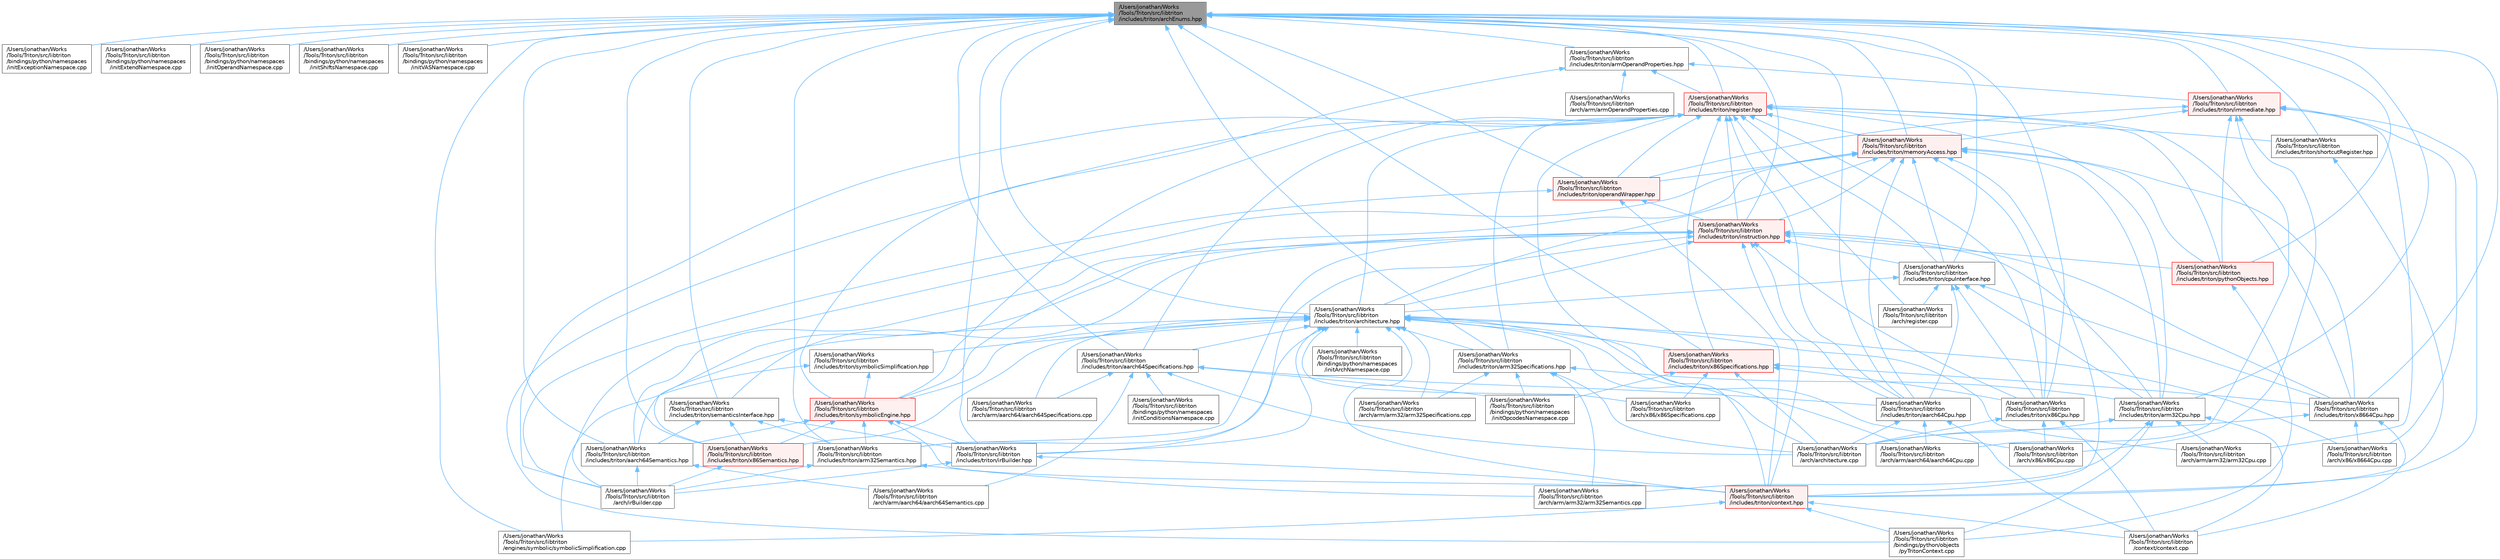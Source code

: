 digraph "/Users/jonathan/Works/Tools/Triton/src/libtriton/includes/triton/archEnums.hpp"
{
 // LATEX_PDF_SIZE
  bgcolor="transparent";
  edge [fontname=Helvetica,fontsize=10,labelfontname=Helvetica,labelfontsize=10];
  node [fontname=Helvetica,fontsize=10,shape=box,height=0.2,width=0.4];
  Node1 [label="/Users/jonathan/Works\l/Tools/Triton/src/libtriton\l/includes/triton/archEnums.hpp",height=0.2,width=0.4,color="gray40", fillcolor="grey60", style="filled", fontcolor="black",tooltip=" "];
  Node1 -> Node2 [dir="back",color="steelblue1",style="solid"];
  Node2 [label="/Users/jonathan/Works\l/Tools/Triton/src/libtriton\l/bindings/python/namespaces\l/initExceptionNamespace.cpp",height=0.2,width=0.4,color="grey40", fillcolor="white", style="filled",URL="$initExceptionNamespace_8cpp.html",tooltip=" "];
  Node1 -> Node3 [dir="back",color="steelblue1",style="solid"];
  Node3 [label="/Users/jonathan/Works\l/Tools/Triton/src/libtriton\l/bindings/python/namespaces\l/initExtendNamespace.cpp",height=0.2,width=0.4,color="grey40", fillcolor="white", style="filled",URL="$initExtendNamespace_8cpp.html",tooltip=" "];
  Node1 -> Node4 [dir="back",color="steelblue1",style="solid"];
  Node4 [label="/Users/jonathan/Works\l/Tools/Triton/src/libtriton\l/bindings/python/namespaces\l/initOperandNamespace.cpp",height=0.2,width=0.4,color="grey40", fillcolor="white", style="filled",URL="$initOperandNamespace_8cpp.html",tooltip=" "];
  Node1 -> Node5 [dir="back",color="steelblue1",style="solid"];
  Node5 [label="/Users/jonathan/Works\l/Tools/Triton/src/libtriton\l/bindings/python/namespaces\l/initShiftsNamespace.cpp",height=0.2,width=0.4,color="grey40", fillcolor="white", style="filled",URL="$initShiftsNamespace_8cpp.html",tooltip=" "];
  Node1 -> Node6 [dir="back",color="steelblue1",style="solid"];
  Node6 [label="/Users/jonathan/Works\l/Tools/Triton/src/libtriton\l/bindings/python/namespaces\l/initVASNamespace.cpp",height=0.2,width=0.4,color="grey40", fillcolor="white", style="filled",URL="$initVASNamespace_8cpp.html",tooltip=" "];
  Node1 -> Node7 [dir="back",color="steelblue1",style="solid"];
  Node7 [label="/Users/jonathan/Works\l/Tools/Triton/src/libtriton\l/engines/symbolic/symbolicSimplification.cpp",height=0.2,width=0.4,color="grey40", fillcolor="white", style="filled",URL="$symbolicSimplification_8cpp.html",tooltip=" "];
  Node1 -> Node8 [dir="back",color="steelblue1",style="solid"];
  Node8 [label="/Users/jonathan/Works\l/Tools/Triton/src/libtriton\l/includes/triton/aarch64Cpu.hpp",height=0.2,width=0.4,color="grey40", fillcolor="white", style="filled",URL="$aarch64Cpu_8hpp.html",tooltip=" "];
  Node8 -> Node9 [dir="back",color="steelblue1",style="solid"];
  Node9 [label="/Users/jonathan/Works\l/Tools/Triton/src/libtriton\l/arch/architecture.cpp",height=0.2,width=0.4,color="grey40", fillcolor="white", style="filled",URL="$architecture_8cpp.html",tooltip=" "];
  Node8 -> Node10 [dir="back",color="steelblue1",style="solid"];
  Node10 [label="/Users/jonathan/Works\l/Tools/Triton/src/libtriton\l/arch/arm/aarch64/aarch64Cpu.cpp",height=0.2,width=0.4,color="grey40", fillcolor="white", style="filled",URL="$aarch64Cpu_8cpp.html",tooltip=" "];
  Node8 -> Node11 [dir="back",color="steelblue1",style="solid"];
  Node11 [label="/Users/jonathan/Works\l/Tools/Triton/src/libtriton\l/context/context.cpp",height=0.2,width=0.4,color="grey40", fillcolor="white", style="filled",URL="$context_8cpp.html",tooltip=" "];
  Node1 -> Node12 [dir="back",color="steelblue1",style="solid"];
  Node12 [label="/Users/jonathan/Works\l/Tools/Triton/src/libtriton\l/includes/triton/aarch64Semantics.hpp",height=0.2,width=0.4,color="grey40", fillcolor="white", style="filled",URL="$aarch64Semantics_8hpp.html",tooltip=" "];
  Node12 -> Node13 [dir="back",color="steelblue1",style="solid"];
  Node13 [label="/Users/jonathan/Works\l/Tools/Triton/src/libtriton\l/arch/arm/aarch64/aarch64Semantics.cpp",height=0.2,width=0.4,color="grey40", fillcolor="white", style="filled",URL="$aarch64Semantics_8cpp.html",tooltip=" "];
  Node12 -> Node14 [dir="back",color="steelblue1",style="solid"];
  Node14 [label="/Users/jonathan/Works\l/Tools/Triton/src/libtriton\l/arch/irBuilder.cpp",height=0.2,width=0.4,color="grey40", fillcolor="white", style="filled",URL="$irBuilder_8cpp.html",tooltip=" "];
  Node1 -> Node15 [dir="back",color="steelblue1",style="solid"];
  Node15 [label="/Users/jonathan/Works\l/Tools/Triton/src/libtriton\l/includes/triton/aarch64Specifications.hpp",height=0.2,width=0.4,color="grey40", fillcolor="white", style="filled",URL="$aarch64Specifications_8hpp.html",tooltip=" "];
  Node15 -> Node9 [dir="back",color="steelblue1",style="solid"];
  Node15 -> Node13 [dir="back",color="steelblue1",style="solid"];
  Node15 -> Node16 [dir="back",color="steelblue1",style="solid"];
  Node16 [label="/Users/jonathan/Works\l/Tools/Triton/src/libtriton\l/arch/arm/aarch64/aarch64Specifications.cpp",height=0.2,width=0.4,color="grey40", fillcolor="white", style="filled",URL="$aarch64Specifications_8cpp.html",tooltip=" "];
  Node15 -> Node17 [dir="back",color="steelblue1",style="solid"];
  Node17 [label="/Users/jonathan/Works\l/Tools/Triton/src/libtriton\l/bindings/python/namespaces\l/initConditionsNamespace.cpp",height=0.2,width=0.4,color="grey40", fillcolor="white", style="filled",URL="$initConditionsNamespace_8cpp.html",tooltip=" "];
  Node15 -> Node18 [dir="back",color="steelblue1",style="solid"];
  Node18 [label="/Users/jonathan/Works\l/Tools/Triton/src/libtriton\l/bindings/python/namespaces\l/initOpcodesNamespace.cpp",height=0.2,width=0.4,color="grey40", fillcolor="white", style="filled",URL="$initOpcodesNamespace_8cpp.html",tooltip=" "];
  Node15 -> Node8 [dir="back",color="steelblue1",style="solid"];
  Node1 -> Node19 [dir="back",color="steelblue1",style="solid"];
  Node19 [label="/Users/jonathan/Works\l/Tools/Triton/src/libtriton\l/includes/triton/architecture.hpp",height=0.2,width=0.4,color="grey40", fillcolor="white", style="filled",URL="$architecture_8hpp.html",tooltip=" "];
  Node19 -> Node9 [dir="back",color="steelblue1",style="solid"];
  Node19 -> Node10 [dir="back",color="steelblue1",style="solid"];
  Node19 -> Node16 [dir="back",color="steelblue1",style="solid"];
  Node19 -> Node20 [dir="back",color="steelblue1",style="solid"];
  Node20 [label="/Users/jonathan/Works\l/Tools/Triton/src/libtriton\l/arch/arm/arm32/arm32Cpu.cpp",height=0.2,width=0.4,color="grey40", fillcolor="white", style="filled",URL="$arm32Cpu_8cpp.html",tooltip=" "];
  Node19 -> Node21 [dir="back",color="steelblue1",style="solid"];
  Node21 [label="/Users/jonathan/Works\l/Tools/Triton/src/libtriton\l/arch/arm/arm32/arm32Specifications.cpp",height=0.2,width=0.4,color="grey40", fillcolor="white", style="filled",URL="$arm32Specifications_8cpp.html",tooltip=" "];
  Node19 -> Node22 [dir="back",color="steelblue1",style="solid"];
  Node22 [label="/Users/jonathan/Works\l/Tools/Triton/src/libtriton\l/arch/x86/x8664Cpu.cpp",height=0.2,width=0.4,color="grey40", fillcolor="white", style="filled",URL="$x8664Cpu_8cpp.html",tooltip=" "];
  Node19 -> Node23 [dir="back",color="steelblue1",style="solid"];
  Node23 [label="/Users/jonathan/Works\l/Tools/Triton/src/libtriton\l/arch/x86/x86Cpu.cpp",height=0.2,width=0.4,color="grey40", fillcolor="white", style="filled",URL="$x86Cpu_8cpp.html",tooltip=" "];
  Node19 -> Node24 [dir="back",color="steelblue1",style="solid"];
  Node24 [label="/Users/jonathan/Works\l/Tools/Triton/src/libtriton\l/arch/x86/x86Specifications.cpp",height=0.2,width=0.4,color="grey40", fillcolor="white", style="filled",URL="$x86Specifications_8cpp.html",tooltip=" "];
  Node19 -> Node25 [dir="back",color="steelblue1",style="solid"];
  Node25 [label="/Users/jonathan/Works\l/Tools/Triton/src/libtriton\l/bindings/python/namespaces\l/initArchNamespace.cpp",height=0.2,width=0.4,color="grey40", fillcolor="white", style="filled",URL="$initArchNamespace_8cpp.html",tooltip=" "];
  Node19 -> Node12 [dir="back",color="steelblue1",style="solid"];
  Node19 -> Node15 [dir="back",color="steelblue1",style="solid"];
  Node19 -> Node26 [dir="back",color="steelblue1",style="solid"];
  Node26 [label="/Users/jonathan/Works\l/Tools/Triton/src/libtriton\l/includes/triton/arm32Semantics.hpp",height=0.2,width=0.4,color="grey40", fillcolor="white", style="filled",URL="$arm32Semantics_8hpp.html",tooltip=" "];
  Node26 -> Node27 [dir="back",color="steelblue1",style="solid"];
  Node27 [label="/Users/jonathan/Works\l/Tools/Triton/src/libtriton\l/arch/arm/arm32/arm32Semantics.cpp",height=0.2,width=0.4,color="grey40", fillcolor="white", style="filled",URL="$arm32Semantics_8cpp.html",tooltip=" "];
  Node26 -> Node14 [dir="back",color="steelblue1",style="solid"];
  Node19 -> Node28 [dir="back",color="steelblue1",style="solid"];
  Node28 [label="/Users/jonathan/Works\l/Tools/Triton/src/libtriton\l/includes/triton/arm32Specifications.hpp",height=0.2,width=0.4,color="grey40", fillcolor="white", style="filled",URL="$arm32Specifications_8hpp.html",tooltip=" "];
  Node28 -> Node9 [dir="back",color="steelblue1",style="solid"];
  Node28 -> Node27 [dir="back",color="steelblue1",style="solid"];
  Node28 -> Node21 [dir="back",color="steelblue1",style="solid"];
  Node28 -> Node18 [dir="back",color="steelblue1",style="solid"];
  Node28 -> Node29 [dir="back",color="steelblue1",style="solid"];
  Node29 [label="/Users/jonathan/Works\l/Tools/Triton/src/libtriton\l/includes/triton/arm32Cpu.hpp",height=0.2,width=0.4,color="grey40", fillcolor="white", style="filled",URL="$arm32Cpu_8hpp.html",tooltip=" "];
  Node29 -> Node9 [dir="back",color="steelblue1",style="solid"];
  Node29 -> Node20 [dir="back",color="steelblue1",style="solid"];
  Node29 -> Node27 [dir="back",color="steelblue1",style="solid"];
  Node29 -> Node30 [dir="back",color="steelblue1",style="solid"];
  Node30 [label="/Users/jonathan/Works\l/Tools/Triton/src/libtriton\l/bindings/python/objects\l/pyTritonContext.cpp",height=0.2,width=0.4,color="grey40", fillcolor="white", style="filled",URL="$pyTritonContext_8cpp.html",tooltip=" "];
  Node29 -> Node11 [dir="back",color="steelblue1",style="solid"];
  Node19 -> Node31 [dir="back",color="steelblue1",style="solid"];
  Node31 [label="/Users/jonathan/Works\l/Tools/Triton/src/libtriton\l/includes/triton/context.hpp",height=0.2,width=0.4,color="red", fillcolor="#FFF0F0", style="filled",URL="$context_8hpp.html",tooltip=" "];
  Node31 -> Node30 [dir="back",color="steelblue1",style="solid"];
  Node31 -> Node11 [dir="back",color="steelblue1",style="solid"];
  Node31 -> Node7 [dir="back",color="steelblue1",style="solid"];
  Node19 -> Node36 [dir="back",color="steelblue1",style="solid"];
  Node36 [label="/Users/jonathan/Works\l/Tools/Triton/src/libtriton\l/includes/triton/irBuilder.hpp",height=0.2,width=0.4,color="grey40", fillcolor="white", style="filled",URL="$irBuilder_8hpp.html",tooltip=" "];
  Node36 -> Node14 [dir="back",color="steelblue1",style="solid"];
  Node36 -> Node31 [dir="back",color="steelblue1",style="solid"];
  Node19 -> Node37 [dir="back",color="steelblue1",style="solid"];
  Node37 [label="/Users/jonathan/Works\l/Tools/Triton/src/libtriton\l/includes/triton/symbolicEngine.hpp",height=0.2,width=0.4,color="red", fillcolor="#FFF0F0", style="filled",URL="$symbolicEngine_8hpp.html",tooltip=" "];
  Node37 -> Node12 [dir="back",color="steelblue1",style="solid"];
  Node37 -> Node26 [dir="back",color="steelblue1",style="solid"];
  Node37 -> Node31 [dir="back",color="steelblue1",style="solid"];
  Node37 -> Node36 [dir="back",color="steelblue1",style="solid"];
  Node37 -> Node50 [dir="back",color="steelblue1",style="solid"];
  Node50 [label="/Users/jonathan/Works\l/Tools/Triton/src/libtriton\l/includes/triton/x86Semantics.hpp",height=0.2,width=0.4,color="red", fillcolor="#FFF0F0", style="filled",URL="$x86Semantics_8hpp.html",tooltip=" "];
  Node50 -> Node14 [dir="back",color="steelblue1",style="solid"];
  Node19 -> Node52 [dir="back",color="steelblue1",style="solid"];
  Node52 [label="/Users/jonathan/Works\l/Tools/Triton/src/libtriton\l/includes/triton/symbolicSimplification.hpp",height=0.2,width=0.4,color="grey40", fillcolor="white", style="filled",URL="$symbolicSimplification_8hpp.html",tooltip=" "];
  Node52 -> Node7 [dir="back",color="steelblue1",style="solid"];
  Node52 -> Node37 [dir="back",color="steelblue1",style="solid"];
  Node19 -> Node50 [dir="back",color="steelblue1",style="solid"];
  Node19 -> Node53 [dir="back",color="steelblue1",style="solid"];
  Node53 [label="/Users/jonathan/Works\l/Tools/Triton/src/libtriton\l/includes/triton/x86Specifications.hpp",height=0.2,width=0.4,color="red", fillcolor="#FFF0F0", style="filled",URL="$x86Specifications_8hpp.html",tooltip=" "];
  Node53 -> Node9 [dir="back",color="steelblue1",style="solid"];
  Node53 -> Node24 [dir="back",color="steelblue1",style="solid"];
  Node53 -> Node18 [dir="back",color="steelblue1",style="solid"];
  Node53 -> Node55 [dir="back",color="steelblue1",style="solid"];
  Node55 [label="/Users/jonathan/Works\l/Tools/Triton/src/libtriton\l/includes/triton/x8664Cpu.hpp",height=0.2,width=0.4,color="grey40", fillcolor="white", style="filled",URL="$x8664Cpu_8hpp.html",tooltip=" "];
  Node55 -> Node9 [dir="back",color="steelblue1",style="solid"];
  Node55 -> Node22 [dir="back",color="steelblue1",style="solid"];
  Node55 -> Node11 [dir="back",color="steelblue1",style="solid"];
  Node53 -> Node56 [dir="back",color="steelblue1",style="solid"];
  Node56 [label="/Users/jonathan/Works\l/Tools/Triton/src/libtriton\l/includes/triton/x86Cpu.hpp",height=0.2,width=0.4,color="grey40", fillcolor="white", style="filled",URL="$x86Cpu_8hpp.html",tooltip=" "];
  Node56 -> Node9 [dir="back",color="steelblue1",style="solid"];
  Node56 -> Node23 [dir="back",color="steelblue1",style="solid"];
  Node56 -> Node11 [dir="back",color="steelblue1",style="solid"];
  Node1 -> Node29 [dir="back",color="steelblue1",style="solid"];
  Node1 -> Node26 [dir="back",color="steelblue1",style="solid"];
  Node1 -> Node28 [dir="back",color="steelblue1",style="solid"];
  Node1 -> Node57 [dir="back",color="steelblue1",style="solid"];
  Node57 [label="/Users/jonathan/Works\l/Tools/Triton/src/libtriton\l/includes/triton/armOperandProperties.hpp",height=0.2,width=0.4,color="grey40", fillcolor="white", style="filled",URL="$armOperandProperties_8hpp.html",tooltip=" "];
  Node57 -> Node58 [dir="back",color="steelblue1",style="solid"];
  Node58 [label="/Users/jonathan/Works\l/Tools/Triton/src/libtriton\l/arch/arm/armOperandProperties.cpp",height=0.2,width=0.4,color="grey40", fillcolor="white", style="filled",URL="$armOperandProperties_8cpp.html",tooltip=" "];
  Node57 -> Node59 [dir="back",color="steelblue1",style="solid"];
  Node59 [label="/Users/jonathan/Works\l/Tools/Triton/src/libtriton\l/includes/triton/immediate.hpp",height=0.2,width=0.4,color="red", fillcolor="#FFF0F0", style="filled",URL="$immediate_8hpp.html",tooltip=" "];
  Node59 -> Node10 [dir="back",color="steelblue1",style="solid"];
  Node59 -> Node20 [dir="back",color="steelblue1",style="solid"];
  Node59 -> Node22 [dir="back",color="steelblue1",style="solid"];
  Node59 -> Node23 [dir="back",color="steelblue1",style="solid"];
  Node59 -> Node31 [dir="back",color="steelblue1",style="solid"];
  Node59 -> Node64 [dir="back",color="steelblue1",style="solid"];
  Node64 [label="/Users/jonathan/Works\l/Tools/Triton/src/libtriton\l/includes/triton/memoryAccess.hpp",height=0.2,width=0.4,color="red", fillcolor="#FFF0F0", style="filled",URL="$memoryAccess_8hpp.html",tooltip=" "];
  Node64 -> Node14 [dir="back",color="steelblue1",style="solid"];
  Node64 -> Node8 [dir="back",color="steelblue1",style="solid"];
  Node64 -> Node19 [dir="back",color="steelblue1",style="solid"];
  Node64 -> Node29 [dir="back",color="steelblue1",style="solid"];
  Node64 -> Node31 [dir="back",color="steelblue1",style="solid"];
  Node64 -> Node69 [dir="back",color="steelblue1",style="solid"];
  Node69 [label="/Users/jonathan/Works\l/Tools/Triton/src/libtriton\l/includes/triton/cpuInterface.hpp",height=0.2,width=0.4,color="grey40", fillcolor="white", style="filled",URL="$cpuInterface_8hpp.html",tooltip=" "];
  Node69 -> Node70 [dir="back",color="steelblue1",style="solid"];
  Node70 [label="/Users/jonathan/Works\l/Tools/Triton/src/libtriton\l/arch/register.cpp",height=0.2,width=0.4,color="grey40", fillcolor="white", style="filled",URL="$register_8cpp.html",tooltip=" "];
  Node69 -> Node8 [dir="back",color="steelblue1",style="solid"];
  Node69 -> Node19 [dir="back",color="steelblue1",style="solid"];
  Node69 -> Node29 [dir="back",color="steelblue1",style="solid"];
  Node69 -> Node55 [dir="back",color="steelblue1",style="solid"];
  Node69 -> Node56 [dir="back",color="steelblue1",style="solid"];
  Node64 -> Node71 [dir="back",color="steelblue1",style="solid"];
  Node71 [label="/Users/jonathan/Works\l/Tools/Triton/src/libtriton\l/includes/triton/instruction.hpp",height=0.2,width=0.4,color="red", fillcolor="#FFF0F0", style="filled",URL="$instruction_8hpp.html",tooltip=" "];
  Node71 -> Node8 [dir="back",color="steelblue1",style="solid"];
  Node71 -> Node12 [dir="back",color="steelblue1",style="solid"];
  Node71 -> Node19 [dir="back",color="steelblue1",style="solid"];
  Node71 -> Node29 [dir="back",color="steelblue1",style="solid"];
  Node71 -> Node26 [dir="back",color="steelblue1",style="solid"];
  Node71 -> Node31 [dir="back",color="steelblue1",style="solid"];
  Node71 -> Node69 [dir="back",color="steelblue1",style="solid"];
  Node71 -> Node36 [dir="back",color="steelblue1",style="solid"];
  Node71 -> Node76 [dir="back",color="steelblue1",style="solid"];
  Node76 [label="/Users/jonathan/Works\l/Tools/Triton/src/libtriton\l/includes/triton/pythonObjects.hpp",height=0.2,width=0.4,color="red", fillcolor="#FFF0F0", style="filled",URL="$pythonObjects_8hpp.html",tooltip=" "];
  Node76 -> Node30 [dir="back",color="steelblue1",style="solid"];
  Node71 -> Node88 [dir="back",color="steelblue1",style="solid"];
  Node88 [label="/Users/jonathan/Works\l/Tools/Triton/src/libtriton\l/includes/triton/semanticsInterface.hpp",height=0.2,width=0.4,color="grey40", fillcolor="white", style="filled",URL="$semanticsInterface_8hpp.html",tooltip=" "];
  Node88 -> Node12 [dir="back",color="steelblue1",style="solid"];
  Node88 -> Node26 [dir="back",color="steelblue1",style="solid"];
  Node88 -> Node36 [dir="back",color="steelblue1",style="solid"];
  Node88 -> Node50 [dir="back",color="steelblue1",style="solid"];
  Node71 -> Node55 [dir="back",color="steelblue1",style="solid"];
  Node71 -> Node56 [dir="back",color="steelblue1",style="solid"];
  Node71 -> Node50 [dir="back",color="steelblue1",style="solid"];
  Node64 -> Node89 [dir="back",color="steelblue1",style="solid"];
  Node89 [label="/Users/jonathan/Works\l/Tools/Triton/src/libtriton\l/includes/triton/operandWrapper.hpp",height=0.2,width=0.4,color="red", fillcolor="#FFF0F0", style="filled",URL="$operandWrapper_8hpp.html",tooltip=" "];
  Node89 -> Node14 [dir="back",color="steelblue1",style="solid"];
  Node89 -> Node31 [dir="back",color="steelblue1",style="solid"];
  Node89 -> Node71 [dir="back",color="steelblue1",style="solid"];
  Node64 -> Node76 [dir="back",color="steelblue1",style="solid"];
  Node64 -> Node37 [dir="back",color="steelblue1",style="solid"];
  Node64 -> Node55 [dir="back",color="steelblue1",style="solid"];
  Node64 -> Node56 [dir="back",color="steelblue1",style="solid"];
  Node59 -> Node89 [dir="back",color="steelblue1",style="solid"];
  Node59 -> Node76 [dir="back",color="steelblue1",style="solid"];
  Node57 -> Node107 [dir="back",color="steelblue1",style="solid"];
  Node107 [label="/Users/jonathan/Works\l/Tools/Triton/src/libtriton\l/includes/triton/register.hpp",height=0.2,width=0.4,color="red", fillcolor="#FFF0F0", style="filled",URL="$register_8hpp.html",tooltip=" "];
  Node107 -> Node14 [dir="back",color="steelblue1",style="solid"];
  Node107 -> Node70 [dir="back",color="steelblue1",style="solid"];
  Node107 -> Node30 [dir="back",color="steelblue1",style="solid"];
  Node107 -> Node8 [dir="back",color="steelblue1",style="solid"];
  Node107 -> Node15 [dir="back",color="steelblue1",style="solid"];
  Node107 -> Node19 [dir="back",color="steelblue1",style="solid"];
  Node107 -> Node29 [dir="back",color="steelblue1",style="solid"];
  Node107 -> Node28 [dir="back",color="steelblue1",style="solid"];
  Node107 -> Node31 [dir="back",color="steelblue1",style="solid"];
  Node107 -> Node69 [dir="back",color="steelblue1",style="solid"];
  Node107 -> Node71 [dir="back",color="steelblue1",style="solid"];
  Node107 -> Node64 [dir="back",color="steelblue1",style="solid"];
  Node107 -> Node89 [dir="back",color="steelblue1",style="solid"];
  Node107 -> Node76 [dir="back",color="steelblue1",style="solid"];
  Node107 -> Node108 [dir="back",color="steelblue1",style="solid"];
  Node108 [label="/Users/jonathan/Works\l/Tools/Triton/src/libtriton\l/includes/triton/shortcutRegister.hpp",height=0.2,width=0.4,color="grey40", fillcolor="white", style="filled",URL="$shortcutRegister_8hpp.html",tooltip=" "];
  Node108 -> Node31 [dir="back",color="steelblue1",style="solid"];
  Node107 -> Node37 [dir="back",color="steelblue1",style="solid"];
  Node107 -> Node55 [dir="back",color="steelblue1",style="solid"];
  Node107 -> Node56 [dir="back",color="steelblue1",style="solid"];
  Node107 -> Node53 [dir="back",color="steelblue1",style="solid"];
  Node57 -> Node37 [dir="back",color="steelblue1",style="solid"];
  Node1 -> Node69 [dir="back",color="steelblue1",style="solid"];
  Node1 -> Node59 [dir="back",color="steelblue1",style="solid"];
  Node1 -> Node71 [dir="back",color="steelblue1",style="solid"];
  Node1 -> Node36 [dir="back",color="steelblue1",style="solid"];
  Node1 -> Node64 [dir="back",color="steelblue1",style="solid"];
  Node1 -> Node89 [dir="back",color="steelblue1",style="solid"];
  Node1 -> Node76 [dir="back",color="steelblue1",style="solid"];
  Node1 -> Node107 [dir="back",color="steelblue1",style="solid"];
  Node1 -> Node88 [dir="back",color="steelblue1",style="solid"];
  Node1 -> Node108 [dir="back",color="steelblue1",style="solid"];
  Node1 -> Node55 [dir="back",color="steelblue1",style="solid"];
  Node1 -> Node56 [dir="back",color="steelblue1",style="solid"];
  Node1 -> Node50 [dir="back",color="steelblue1",style="solid"];
  Node1 -> Node53 [dir="back",color="steelblue1",style="solid"];
}
